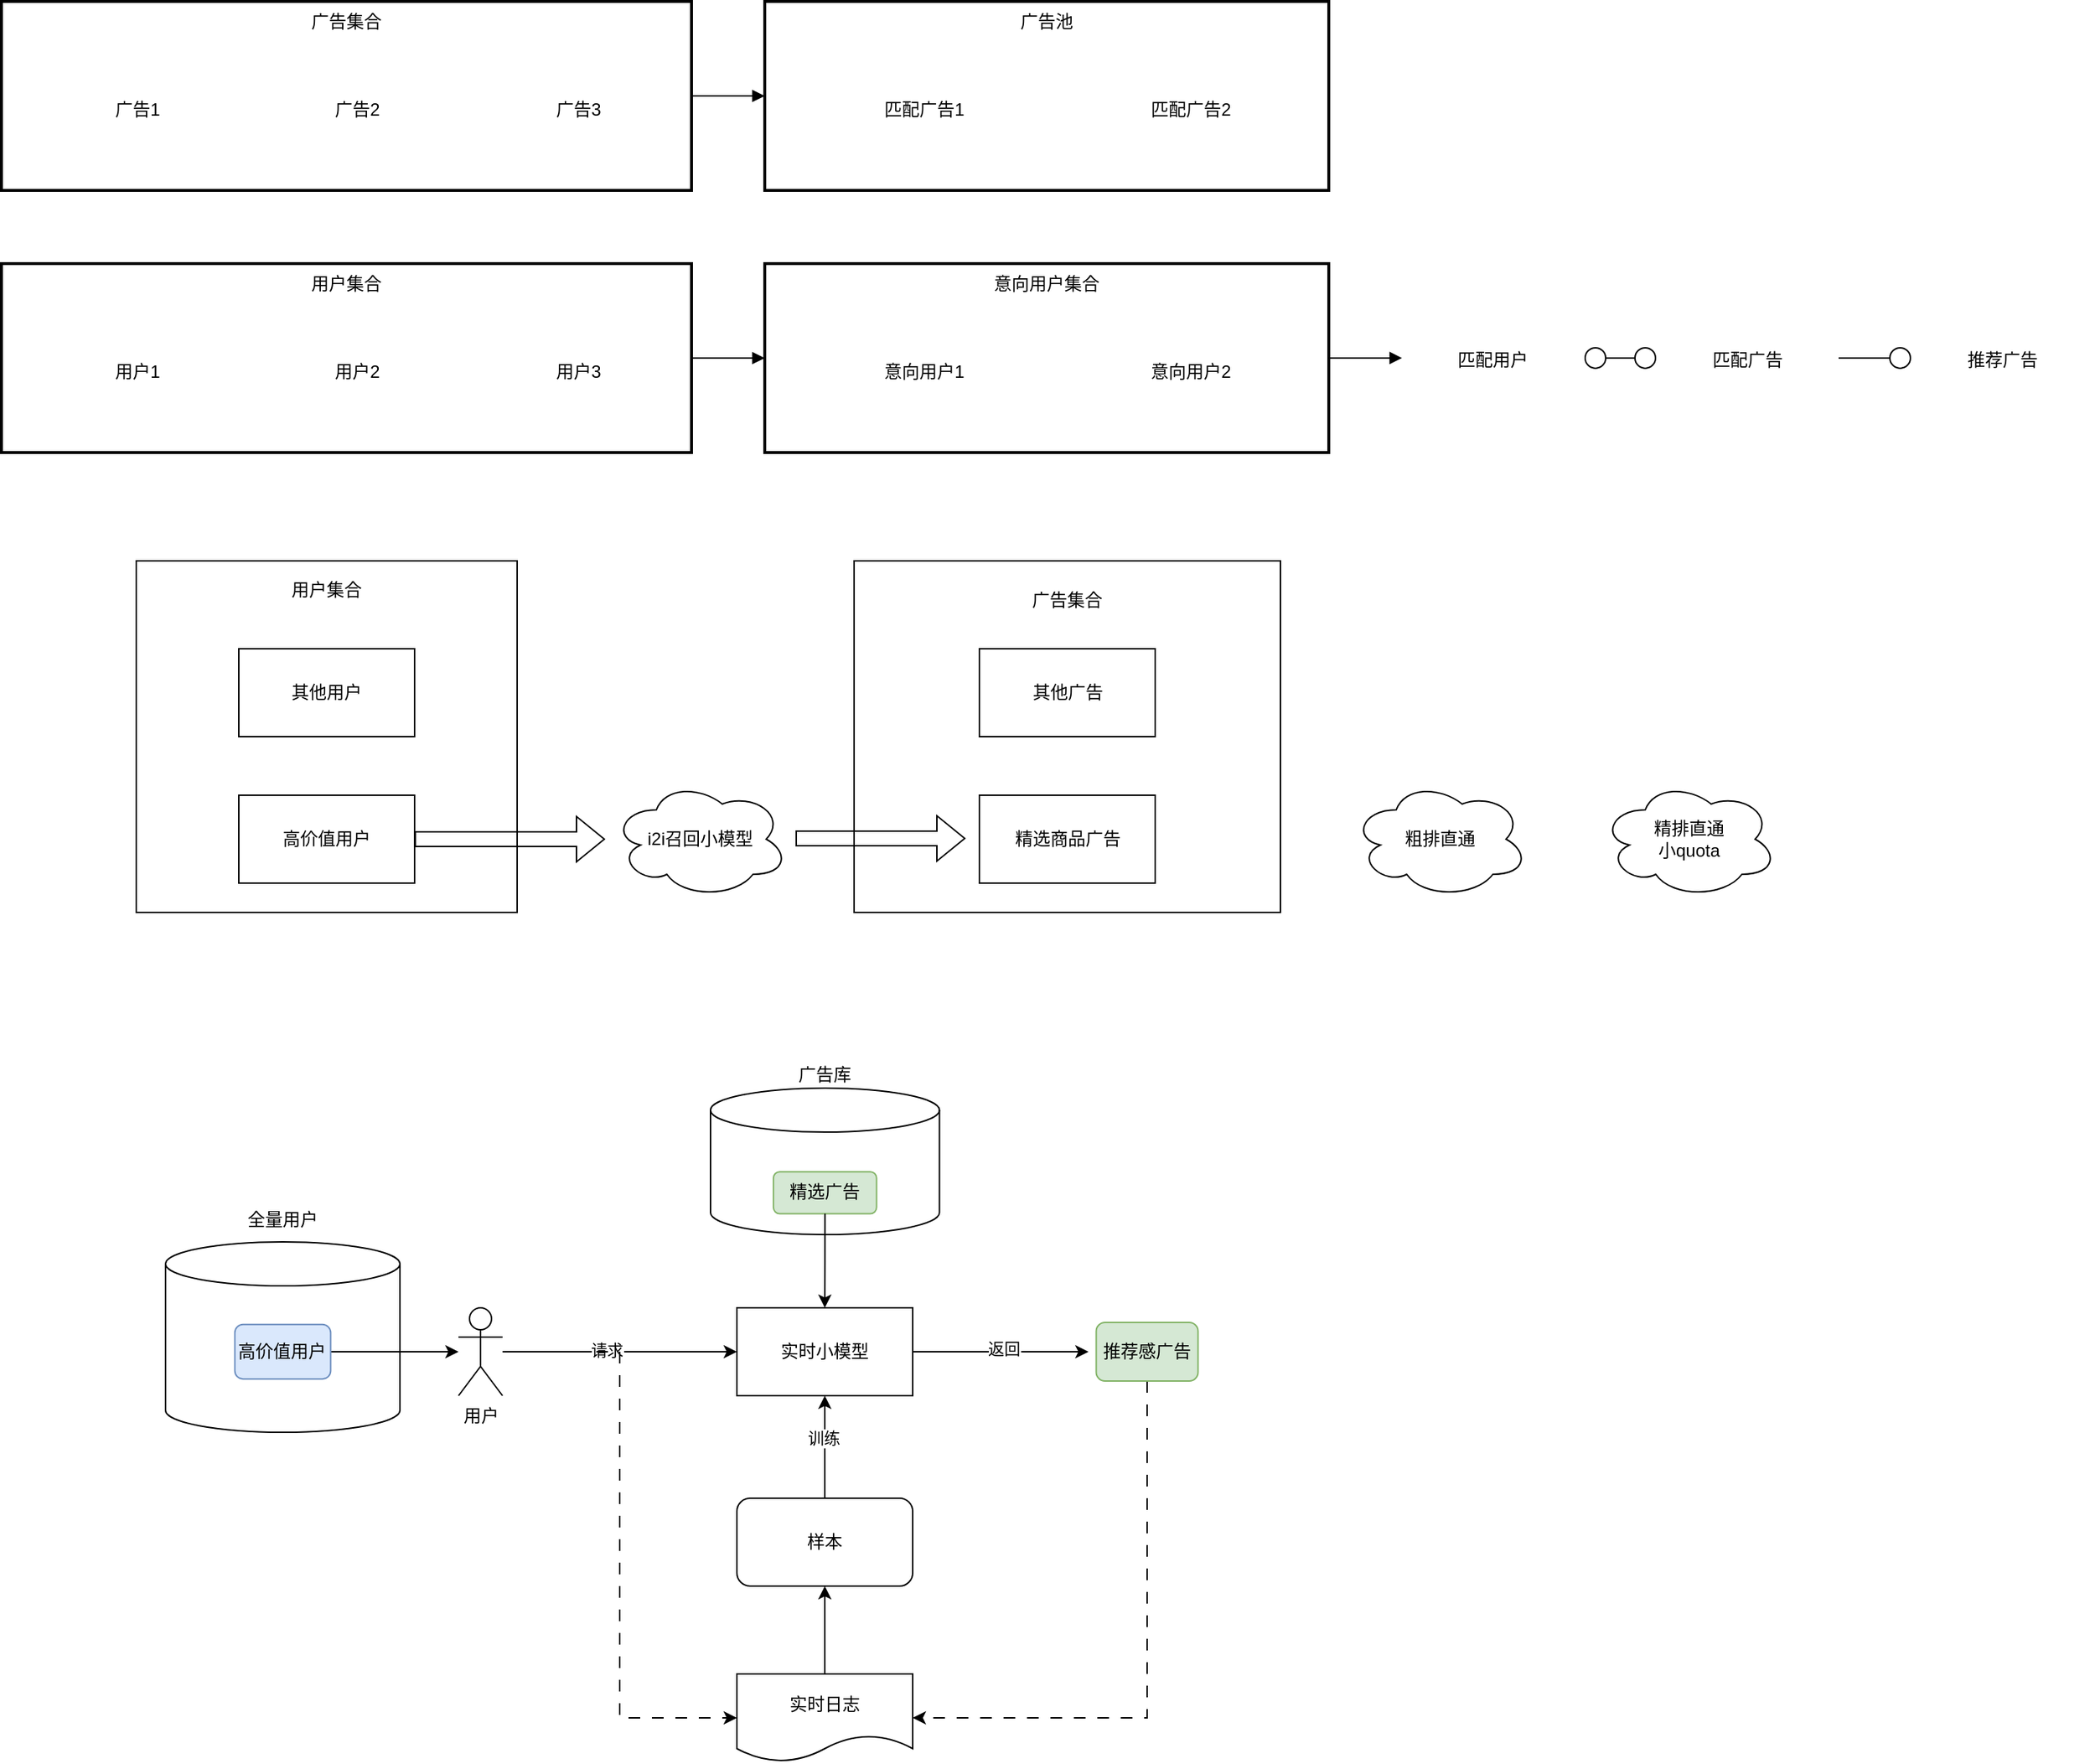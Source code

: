 <mxfile version="26.0.2">
  <diagram name="第 1 页" id="qinP8k9tqAQhSnErQ5jV">
    <mxGraphModel dx="1242" dy="773" grid="1" gridSize="10" guides="1" tooltips="1" connect="1" arrows="1" fold="1" page="1" pageScale="1" pageWidth="850" pageHeight="1100" math="0" shadow="0">
      <root>
        <mxCell id="0" />
        <mxCell id="1" parent="0" />
        <mxCell id="WeVGeyATEP2TrUEI9uky-103" value="" style="group" vertex="1" connectable="0" parent="1">
          <mxGeometry x="492" y="750" width="156.25" height="100" as="geometry" />
        </mxCell>
        <mxCell id="WeVGeyATEP2TrUEI9uky-64" value="广告库&lt;div&gt;&lt;br&gt;&lt;/div&gt;&lt;div&gt;&lt;br&gt;&lt;/div&gt;&lt;div&gt;&lt;br&gt;&lt;/div&gt;&lt;div&gt;&lt;br&gt;&lt;/div&gt;&lt;div&gt;&lt;br&gt;&lt;/div&gt;&lt;div&gt;&lt;br&gt;&lt;/div&gt;&lt;div&gt;&lt;br&gt;&lt;/div&gt;&lt;div&gt;&lt;br&gt;&lt;/div&gt;&lt;div&gt;&lt;br&gt;&lt;/div&gt;&lt;div&gt;&lt;br&gt;&lt;/div&gt;" style="shape=cylinder3;whiteSpace=wrap;html=1;boundedLbl=1;backgroundOutline=1;size=15;" vertex="1" parent="WeVGeyATEP2TrUEI9uky-103">
          <mxGeometry width="156.25" height="100" as="geometry" />
        </mxCell>
        <mxCell id="WeVGeyATEP2TrUEI9uky-78" value="精选广告" style="rounded=1;whiteSpace=wrap;html=1;fillColor=#d5e8d4;strokeColor=#82b366;" vertex="1" parent="WeVGeyATEP2TrUEI9uky-103">
          <mxGeometry x="42.924" y="57.143" width="70.401" height="28.571" as="geometry" />
        </mxCell>
        <mxCell id="2" value="广告池" style="whiteSpace=wrap;strokeWidth=2;verticalAlign=top;" parent="1" vertex="1">
          <mxGeometry x="529" y="8" width="385" height="129" as="geometry" />
        </mxCell>
        <mxCell id="3" value="匹配广告1" style="fillColor=none;strokeColor=none;" parent="2" vertex="1" overrideArrowHead="circle">
          <mxGeometry x="43" y="46" width="132" height="54" as="geometry" />
        </mxCell>
        <mxCell id="4" value="匹配广告2" style="fillColor=none;strokeColor=none;" parent="2" vertex="1" overrideArrowHead="circle">
          <mxGeometry x="225" y="46" width="132" height="54" as="geometry" />
        </mxCell>
        <mxCell id="5" value="意向用户集合" style="whiteSpace=wrap;strokeWidth=2;verticalAlign=top;" parent="1" vertex="1">
          <mxGeometry x="529" y="187" width="385" height="129" as="geometry" />
        </mxCell>
        <mxCell id="6" value="意向用户1" style="fillColor=none;strokeColor=none;" parent="5" vertex="1" overrideArrowHead="circle">
          <mxGeometry x="43" y="46" width="132" height="54" as="geometry" />
        </mxCell>
        <mxCell id="7" value="意向用户2" style="fillColor=none;strokeColor=none;" parent="5" vertex="1" overrideArrowHead="circle">
          <mxGeometry x="225" y="46" width="132" height="54" as="geometry" />
        </mxCell>
        <mxCell id="8" value="广告集合" style="whiteSpace=wrap;strokeWidth=2;verticalAlign=top;" parent="1" vertex="1">
          <mxGeometry x="8" y="8" width="471" height="129" as="geometry" />
        </mxCell>
        <mxCell id="9" value="广告1" style="fillColor=none;strokeColor=none;" parent="8" vertex="1" overrideArrowHead="circle">
          <mxGeometry x="43" y="46" width="100" height="54" as="geometry" />
        </mxCell>
        <mxCell id="10" value="广告2" style="fillColor=none;strokeColor=none;" parent="8" vertex="1" overrideArrowHead="circle">
          <mxGeometry x="193" y="46" width="100" height="54" as="geometry" />
        </mxCell>
        <mxCell id="11" value="广告3" style="fillColor=none;strokeColor=none;" parent="8" vertex="1" overrideArrowHead="circle">
          <mxGeometry x="344" y="46" width="100" height="54" as="geometry" />
        </mxCell>
        <mxCell id="12" value="用户集合" style="whiteSpace=wrap;strokeWidth=2;verticalAlign=top;" parent="1" vertex="1">
          <mxGeometry x="8" y="187" width="471" height="129" as="geometry" />
        </mxCell>
        <mxCell id="13" value="用户1" style="fillColor=none;strokeColor=none;" parent="12" vertex="1" overrideArrowHead="circle">
          <mxGeometry x="43" y="46" width="100" height="54" as="geometry" />
        </mxCell>
        <mxCell id="14" value="用户2" style="fillColor=none;strokeColor=none;" parent="12" vertex="1" overrideArrowHead="circle">
          <mxGeometry x="193" y="46" width="100" height="54" as="geometry" />
        </mxCell>
        <mxCell id="15" value="用户3" style="fillColor=none;strokeColor=none;" parent="12" vertex="1" overrideArrowHead="circle">
          <mxGeometry x="344" y="46" width="100" height="54" as="geometry" />
        </mxCell>
        <mxCell id="16" value="匹配用户" style="fillColor=none;strokeColor=none;" parent="1" vertex="1">
          <mxGeometry x="964" y="225" width="124" height="54" as="geometry" />
        </mxCell>
        <mxCell id="17" value="匹配广告" style="fillColor=none;strokeColor=none;" parent="1" vertex="1">
          <mxGeometry x="1138" y="225" width="124" height="54" as="geometry" />
        </mxCell>
        <mxCell id="18" value="推荐广告" style="fillColor=none;strokeColor=none;" parent="1" vertex="1">
          <mxGeometry x="1312" y="225" width="124" height="54" as="geometry" />
        </mxCell>
        <mxCell id="19" value="" style="curved=1;startArrow=circle;startFill=0;endArrow=circle;endFill=0;exitX=1;exitY=0.49;entryX=0;entryY=0.49;" parent="1" source="16" target="17" edge="1">
          <mxGeometry relative="1" as="geometry">
            <Array as="points" />
          </mxGeometry>
        </mxCell>
        <mxCell id="20" value="" style="curved=1;startArrow=none;endArrow=circle;endFill=0;exitX=1;exitY=0.49;entryX=0;entryY=0.49;" parent="1" source="17" target="18" edge="1">
          <mxGeometry relative="1" as="geometry">
            <Array as="points" />
          </mxGeometry>
        </mxCell>
        <mxCell id="21" value="" style="curved=1;startArrow=none;endArrow=block;exitX=1;exitY=0.5;entryX=0;entryY=0.5;" parent="1" source="12" target="5" edge="1">
          <mxGeometry relative="1" as="geometry">
            <Array as="points" />
          </mxGeometry>
        </mxCell>
        <mxCell id="22" value="" style="curved=1;startArrow=none;endArrow=block;exitX=1;exitY=0.5;entryX=0;entryY=0.5;" parent="1" source="8" target="2" edge="1">
          <mxGeometry relative="1" as="geometry">
            <Array as="points" />
          </mxGeometry>
        </mxCell>
        <mxCell id="23" value="" style="curved=1;startArrow=none;endArrow=block;exitX=1;exitY=0.5;entryX=0;entryY=0.49;" parent="1" source="5" target="16" edge="1">
          <mxGeometry relative="1" as="geometry">
            <Array as="points" />
          </mxGeometry>
        </mxCell>
        <mxCell id="WeVGeyATEP2TrUEI9uky-29" value="用户集合&lt;div&gt;&lt;br&gt;&lt;/div&gt;&lt;div&gt;&lt;br&gt;&lt;/div&gt;&lt;div&gt;&lt;br&gt;&lt;/div&gt;&lt;div&gt;&lt;br&gt;&lt;/div&gt;&lt;div&gt;&lt;br&gt;&lt;div&gt;&lt;br&gt;&lt;/div&gt;&lt;div&gt;&lt;br&gt;&lt;/div&gt;&lt;div&gt;&lt;br&gt;&lt;/div&gt;&lt;div&gt;&lt;br&gt;&lt;/div&gt;&lt;div&gt;&lt;br&gt;&lt;/div&gt;&lt;div&gt;&lt;br&gt;&lt;/div&gt;&lt;div&gt;&lt;br&gt;&lt;/div&gt;&lt;div&gt;&lt;br&gt;&lt;/div&gt;&lt;div&gt;&lt;br&gt;&lt;/div&gt;&lt;/div&gt;" style="rounded=0;whiteSpace=wrap;html=1;" vertex="1" parent="1">
          <mxGeometry x="100" y="390" width="260" height="240" as="geometry" />
        </mxCell>
        <mxCell id="WeVGeyATEP2TrUEI9uky-30" value="高价值用户" style="rounded=0;whiteSpace=wrap;html=1;" vertex="1" parent="1">
          <mxGeometry x="170" y="550" width="120" height="60" as="geometry" />
        </mxCell>
        <mxCell id="WeVGeyATEP2TrUEI9uky-40" value="广告集合&lt;div&gt;&lt;br&gt;&lt;/div&gt;&lt;div&gt;&lt;br&gt;&lt;/div&gt;&lt;div&gt;&lt;br&gt;&lt;/div&gt;&lt;div&gt;&lt;br&gt;&lt;/div&gt;&lt;div&gt;&lt;br&gt;&lt;/div&gt;&lt;div&gt;&lt;br&gt;&lt;/div&gt;&lt;div&gt;&lt;br&gt;&lt;/div&gt;&lt;div&gt;&lt;br&gt;&lt;/div&gt;&lt;div&gt;&lt;br&gt;&lt;/div&gt;&lt;div&gt;&lt;br&gt;&lt;/div&gt;&lt;div&gt;&lt;br&gt;&lt;/div&gt;&lt;div&gt;&lt;br&gt;&lt;/div&gt;&lt;div&gt;&lt;br&gt;&lt;/div&gt;" style="rounded=0;whiteSpace=wrap;html=1;" vertex="1" parent="1">
          <mxGeometry x="590" y="390" width="291" height="240" as="geometry" />
        </mxCell>
        <mxCell id="WeVGeyATEP2TrUEI9uky-41" value="精选商品广告" style="rounded=0;whiteSpace=wrap;html=1;" vertex="1" parent="1">
          <mxGeometry x="675.5" y="550" width="120" height="60" as="geometry" />
        </mxCell>
        <mxCell id="WeVGeyATEP2TrUEI9uky-44" value="其他广告" style="rounded=0;whiteSpace=wrap;html=1;" vertex="1" parent="1">
          <mxGeometry x="675.5" y="450" width="120" height="60" as="geometry" />
        </mxCell>
        <mxCell id="WeVGeyATEP2TrUEI9uky-46" value="i2i召回小模型" style="ellipse;shape=cloud;whiteSpace=wrap;html=1;" vertex="1" parent="1">
          <mxGeometry x="425" y="540" width="120" height="80" as="geometry" />
        </mxCell>
        <mxCell id="WeVGeyATEP2TrUEI9uky-48" value="" style="shape=flexArrow;endArrow=classic;html=1;rounded=0;exitX=1;exitY=0.5;exitDx=0;exitDy=0;" edge="1" parent="1" source="WeVGeyATEP2TrUEI9uky-30">
          <mxGeometry width="50" height="50" relative="1" as="geometry">
            <mxPoint x="540" y="420" as="sourcePoint" />
            <mxPoint x="420" y="580" as="targetPoint" />
          </mxGeometry>
        </mxCell>
        <mxCell id="WeVGeyATEP2TrUEI9uky-50" value="" style="shape=flexArrow;endArrow=classic;html=1;rounded=0;exitX=1;exitY=0.5;exitDx=0;exitDy=0;" edge="1" parent="1">
          <mxGeometry width="50" height="50" relative="1" as="geometry">
            <mxPoint x="550" y="579.5" as="sourcePoint" />
            <mxPoint x="666" y="579.5" as="targetPoint" />
          </mxGeometry>
        </mxCell>
        <mxCell id="WeVGeyATEP2TrUEI9uky-52" value="粗排直通" style="ellipse;shape=cloud;whiteSpace=wrap;html=1;" vertex="1" parent="1">
          <mxGeometry x="930" y="540" width="120" height="80" as="geometry" />
        </mxCell>
        <mxCell id="WeVGeyATEP2TrUEI9uky-53" value="精排直通&lt;div&gt;小quota&lt;/div&gt;" style="ellipse;shape=cloud;whiteSpace=wrap;html=1;" vertex="1" parent="1">
          <mxGeometry x="1100" y="540" width="120" height="80" as="geometry" />
        </mxCell>
        <mxCell id="WeVGeyATEP2TrUEI9uky-55" value="其他用户" style="rounded=0;whiteSpace=wrap;html=1;" vertex="1" parent="1">
          <mxGeometry x="170" y="450" width="120" height="60" as="geometry" />
        </mxCell>
        <mxCell id="WeVGeyATEP2TrUEI9uky-56" value="实时小模型" style="rounded=0;whiteSpace=wrap;html=1;" vertex="1" parent="1">
          <mxGeometry x="510" y="900" width="120" height="60" as="geometry" />
        </mxCell>
        <mxCell id="WeVGeyATEP2TrUEI9uky-87" value="" style="edgeStyle=orthogonalEdgeStyle;rounded=0;orthogonalLoop=1;jettySize=auto;html=1;" edge="1" parent="1" source="WeVGeyATEP2TrUEI9uky-80" target="WeVGeyATEP2TrUEI9uky-56">
          <mxGeometry relative="1" as="geometry" />
        </mxCell>
        <mxCell id="WeVGeyATEP2TrUEI9uky-91" value="请求" style="edgeLabel;html=1;align=center;verticalAlign=middle;resizable=0;points=[];" vertex="1" connectable="0" parent="WeVGeyATEP2TrUEI9uky-87">
          <mxGeometry x="-0.12" y="1" relative="1" as="geometry">
            <mxPoint as="offset" />
          </mxGeometry>
        </mxCell>
        <mxCell id="WeVGeyATEP2TrUEI9uky-108" style="edgeStyle=orthogonalEdgeStyle;rounded=0;orthogonalLoop=1;jettySize=auto;html=1;entryX=0;entryY=0.5;entryDx=0;entryDy=0;dashed=1;dashPattern=8 8;" edge="1" parent="1" source="WeVGeyATEP2TrUEI9uky-80" target="WeVGeyATEP2TrUEI9uky-113">
          <mxGeometry relative="1" as="geometry" />
        </mxCell>
        <mxCell id="WeVGeyATEP2TrUEI9uky-80" value="用户" style="shape=umlActor;verticalLabelPosition=bottom;verticalAlign=top;html=1;outlineConnect=0;" vertex="1" parent="1">
          <mxGeometry x="320" y="900" width="30" height="60" as="geometry" />
        </mxCell>
        <mxCell id="WeVGeyATEP2TrUEI9uky-88" value="" style="endArrow=classic;html=1;rounded=0;exitX=1;exitY=0.5;exitDx=0;exitDy=0;" edge="1" parent="1" source="WeVGeyATEP2TrUEI9uky-56">
          <mxGeometry width="50" height="50" relative="1" as="geometry">
            <mxPoint x="680" y="930" as="sourcePoint" />
            <mxPoint x="750" y="930" as="targetPoint" />
          </mxGeometry>
        </mxCell>
        <mxCell id="WeVGeyATEP2TrUEI9uky-98" value="返回" style="edgeLabel;html=1;align=center;verticalAlign=middle;resizable=0;points=[];" vertex="1" connectable="0" parent="WeVGeyATEP2TrUEI9uky-88">
          <mxGeometry x="0.033" y="2" relative="1" as="geometry">
            <mxPoint as="offset" />
          </mxGeometry>
        </mxCell>
        <mxCell id="WeVGeyATEP2TrUEI9uky-106" value="" style="edgeStyle=orthogonalEdgeStyle;rounded=0;orthogonalLoop=1;jettySize=auto;html=1;entryX=1;entryY=0.5;entryDx=0;entryDy=0;exitX=0.5;exitY=1;exitDx=0;exitDy=0;dashed=1;dashPattern=8 8;" edge="1" parent="1" source="WeVGeyATEP2TrUEI9uky-89" target="WeVGeyATEP2TrUEI9uky-113">
          <mxGeometry relative="1" as="geometry">
            <mxPoint x="790" y="1020" as="targetPoint" />
          </mxGeometry>
        </mxCell>
        <mxCell id="WeVGeyATEP2TrUEI9uky-89" value="推荐感广告" style="rounded=1;whiteSpace=wrap;html=1;fillColor=#d5e8d4;strokeColor=#82b366;" vertex="1" parent="1">
          <mxGeometry x="755.25" y="910" width="69.5" height="40" as="geometry" />
        </mxCell>
        <mxCell id="WeVGeyATEP2TrUEI9uky-68" value="全量用户&lt;div&gt;&lt;br&gt;&lt;/div&gt;&lt;div&gt;&lt;br&gt;&lt;/div&gt;&lt;div&gt;&lt;br&gt;&lt;/div&gt;&lt;div&gt;&lt;br&gt;&lt;/div&gt;&lt;div&gt;&lt;br&gt;&lt;/div&gt;&lt;div&gt;&lt;br&gt;&lt;/div&gt;&lt;div&gt;&lt;br&gt;&lt;/div&gt;&lt;div&gt;&lt;br&gt;&lt;/div&gt;&lt;div&gt;&lt;br&gt;&lt;/div&gt;&lt;div&gt;&lt;br&gt;&lt;/div&gt;&lt;div&gt;&lt;br&gt;&lt;/div&gt;&lt;div&gt;&lt;br&gt;&lt;/div&gt;&lt;div&gt;&lt;br&gt;&lt;/div&gt;" style="shape=cylinder3;whiteSpace=wrap;html=1;boundedLbl=1;backgroundOutline=1;size=15;" vertex="1" parent="1">
          <mxGeometry x="120" y="855" width="160" height="130" as="geometry" />
        </mxCell>
        <mxCell id="WeVGeyATEP2TrUEI9uky-117" value="" style="edgeStyle=orthogonalEdgeStyle;rounded=0;orthogonalLoop=1;jettySize=auto;html=1;" edge="1" parent="1" source="WeVGeyATEP2TrUEI9uky-76" target="WeVGeyATEP2TrUEI9uky-80">
          <mxGeometry relative="1" as="geometry" />
        </mxCell>
        <mxCell id="WeVGeyATEP2TrUEI9uky-76" value="高价值用户" style="rounded=1;whiteSpace=wrap;html=1;fillColor=#dae8fc;strokeColor=#6c8ebf;" vertex="1" parent="1">
          <mxGeometry x="167.294" y="911.429" width="65.412" height="37.143" as="geometry" />
        </mxCell>
        <mxCell id="WeVGeyATEP2TrUEI9uky-99" style="edgeStyle=orthogonalEdgeStyle;rounded=0;orthogonalLoop=1;jettySize=auto;html=1;exitX=0.5;exitY=1;exitDx=0;exitDy=0;entryX=0.5;entryY=0;entryDx=0;entryDy=0;" edge="1" parent="1" source="WeVGeyATEP2TrUEI9uky-78" target="WeVGeyATEP2TrUEI9uky-56">
          <mxGeometry relative="1" as="geometry" />
        </mxCell>
        <mxCell id="WeVGeyATEP2TrUEI9uky-109" value="" style="edgeStyle=orthogonalEdgeStyle;rounded=0;orthogonalLoop=1;jettySize=auto;html=1;exitX=0.5;exitY=0;exitDx=0;exitDy=0;" edge="1" parent="1" source="WeVGeyATEP2TrUEI9uky-114" target="WeVGeyATEP2TrUEI9uky-56">
          <mxGeometry relative="1" as="geometry">
            <mxPoint x="570" y="1040" as="sourcePoint" />
          </mxGeometry>
        </mxCell>
        <mxCell id="WeVGeyATEP2TrUEI9uky-110" value="训练" style="edgeLabel;html=1;align=center;verticalAlign=middle;resizable=0;points=[];" vertex="1" connectable="0" parent="WeVGeyATEP2TrUEI9uky-109">
          <mxGeometry x="0.18" y="1" relative="1" as="geometry">
            <mxPoint as="offset" />
          </mxGeometry>
        </mxCell>
        <mxCell id="WeVGeyATEP2TrUEI9uky-115" value="" style="edgeStyle=orthogonalEdgeStyle;rounded=0;orthogonalLoop=1;jettySize=auto;html=1;" edge="1" parent="1" source="WeVGeyATEP2TrUEI9uky-113" target="WeVGeyATEP2TrUEI9uky-114">
          <mxGeometry relative="1" as="geometry" />
        </mxCell>
        <mxCell id="WeVGeyATEP2TrUEI9uky-113" value="实时日志" style="shape=document;whiteSpace=wrap;html=1;boundedLbl=1;" vertex="1" parent="1">
          <mxGeometry x="510" y="1150" width="120" height="60" as="geometry" />
        </mxCell>
        <mxCell id="WeVGeyATEP2TrUEI9uky-114" value="样本" style="rounded=1;whiteSpace=wrap;html=1;" vertex="1" parent="1">
          <mxGeometry x="510" y="1030" width="120" height="60" as="geometry" />
        </mxCell>
      </root>
    </mxGraphModel>
  </diagram>
</mxfile>
